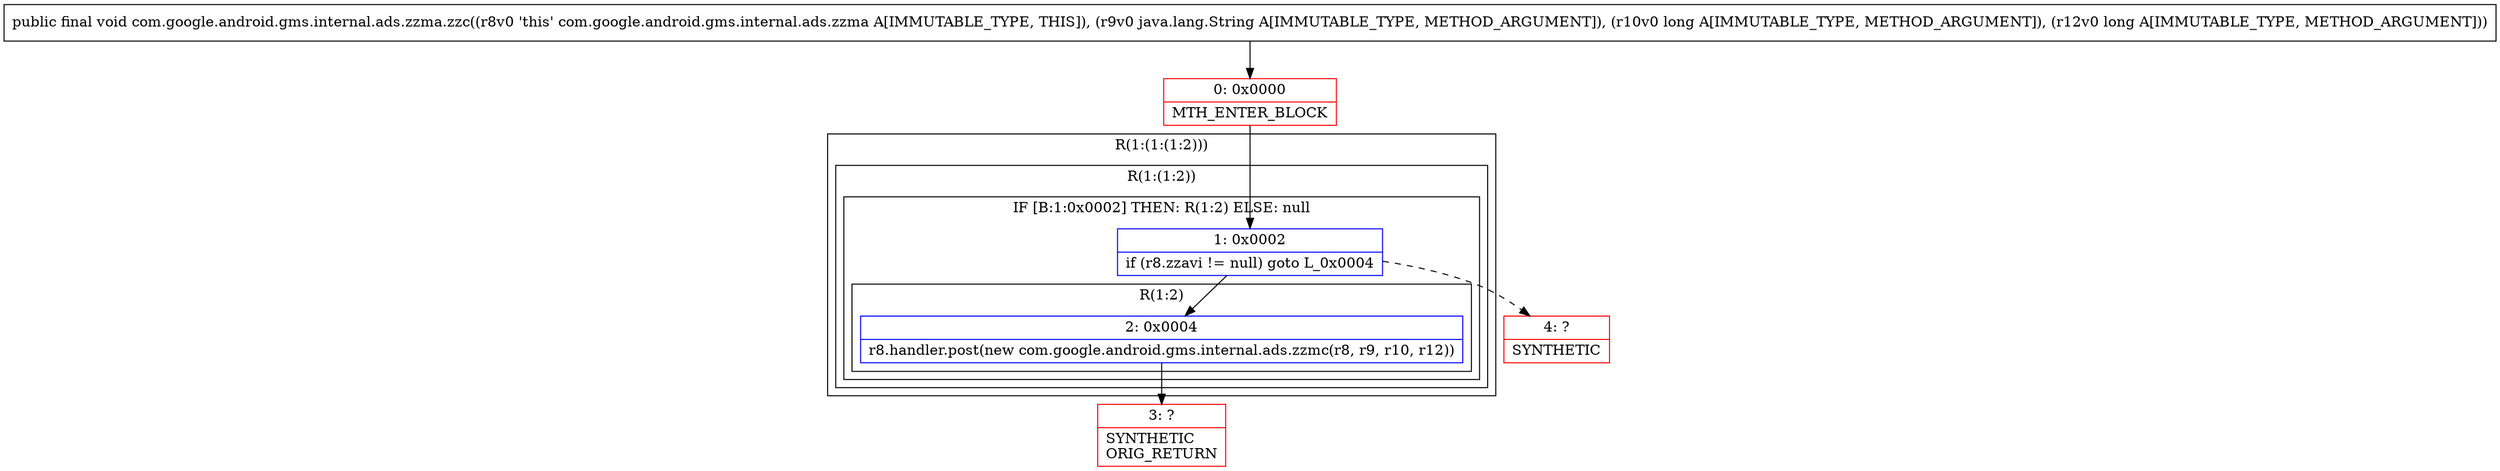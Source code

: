 digraph "CFG forcom.google.android.gms.internal.ads.zzma.zzc(Ljava\/lang\/String;JJ)V" {
subgraph cluster_Region_977962012 {
label = "R(1:(1:(1:2)))";
node [shape=record,color=blue];
subgraph cluster_Region_1019405991 {
label = "R(1:(1:2))";
node [shape=record,color=blue];
subgraph cluster_IfRegion_1597739138 {
label = "IF [B:1:0x0002] THEN: R(1:2) ELSE: null";
node [shape=record,color=blue];
Node_1 [shape=record,label="{1\:\ 0x0002|if (r8.zzavi != null) goto L_0x0004\l}"];
subgraph cluster_Region_1057356234 {
label = "R(1:2)";
node [shape=record,color=blue];
Node_2 [shape=record,label="{2\:\ 0x0004|r8.handler.post(new com.google.android.gms.internal.ads.zzmc(r8, r9, r10, r12))\l}"];
}
}
}
}
Node_0 [shape=record,color=red,label="{0\:\ 0x0000|MTH_ENTER_BLOCK\l}"];
Node_3 [shape=record,color=red,label="{3\:\ ?|SYNTHETIC\lORIG_RETURN\l}"];
Node_4 [shape=record,color=red,label="{4\:\ ?|SYNTHETIC\l}"];
MethodNode[shape=record,label="{public final void com.google.android.gms.internal.ads.zzma.zzc((r8v0 'this' com.google.android.gms.internal.ads.zzma A[IMMUTABLE_TYPE, THIS]), (r9v0 java.lang.String A[IMMUTABLE_TYPE, METHOD_ARGUMENT]), (r10v0 long A[IMMUTABLE_TYPE, METHOD_ARGUMENT]), (r12v0 long A[IMMUTABLE_TYPE, METHOD_ARGUMENT])) }"];
MethodNode -> Node_0;
Node_1 -> Node_2;
Node_1 -> Node_4[style=dashed];
Node_2 -> Node_3;
Node_0 -> Node_1;
}

